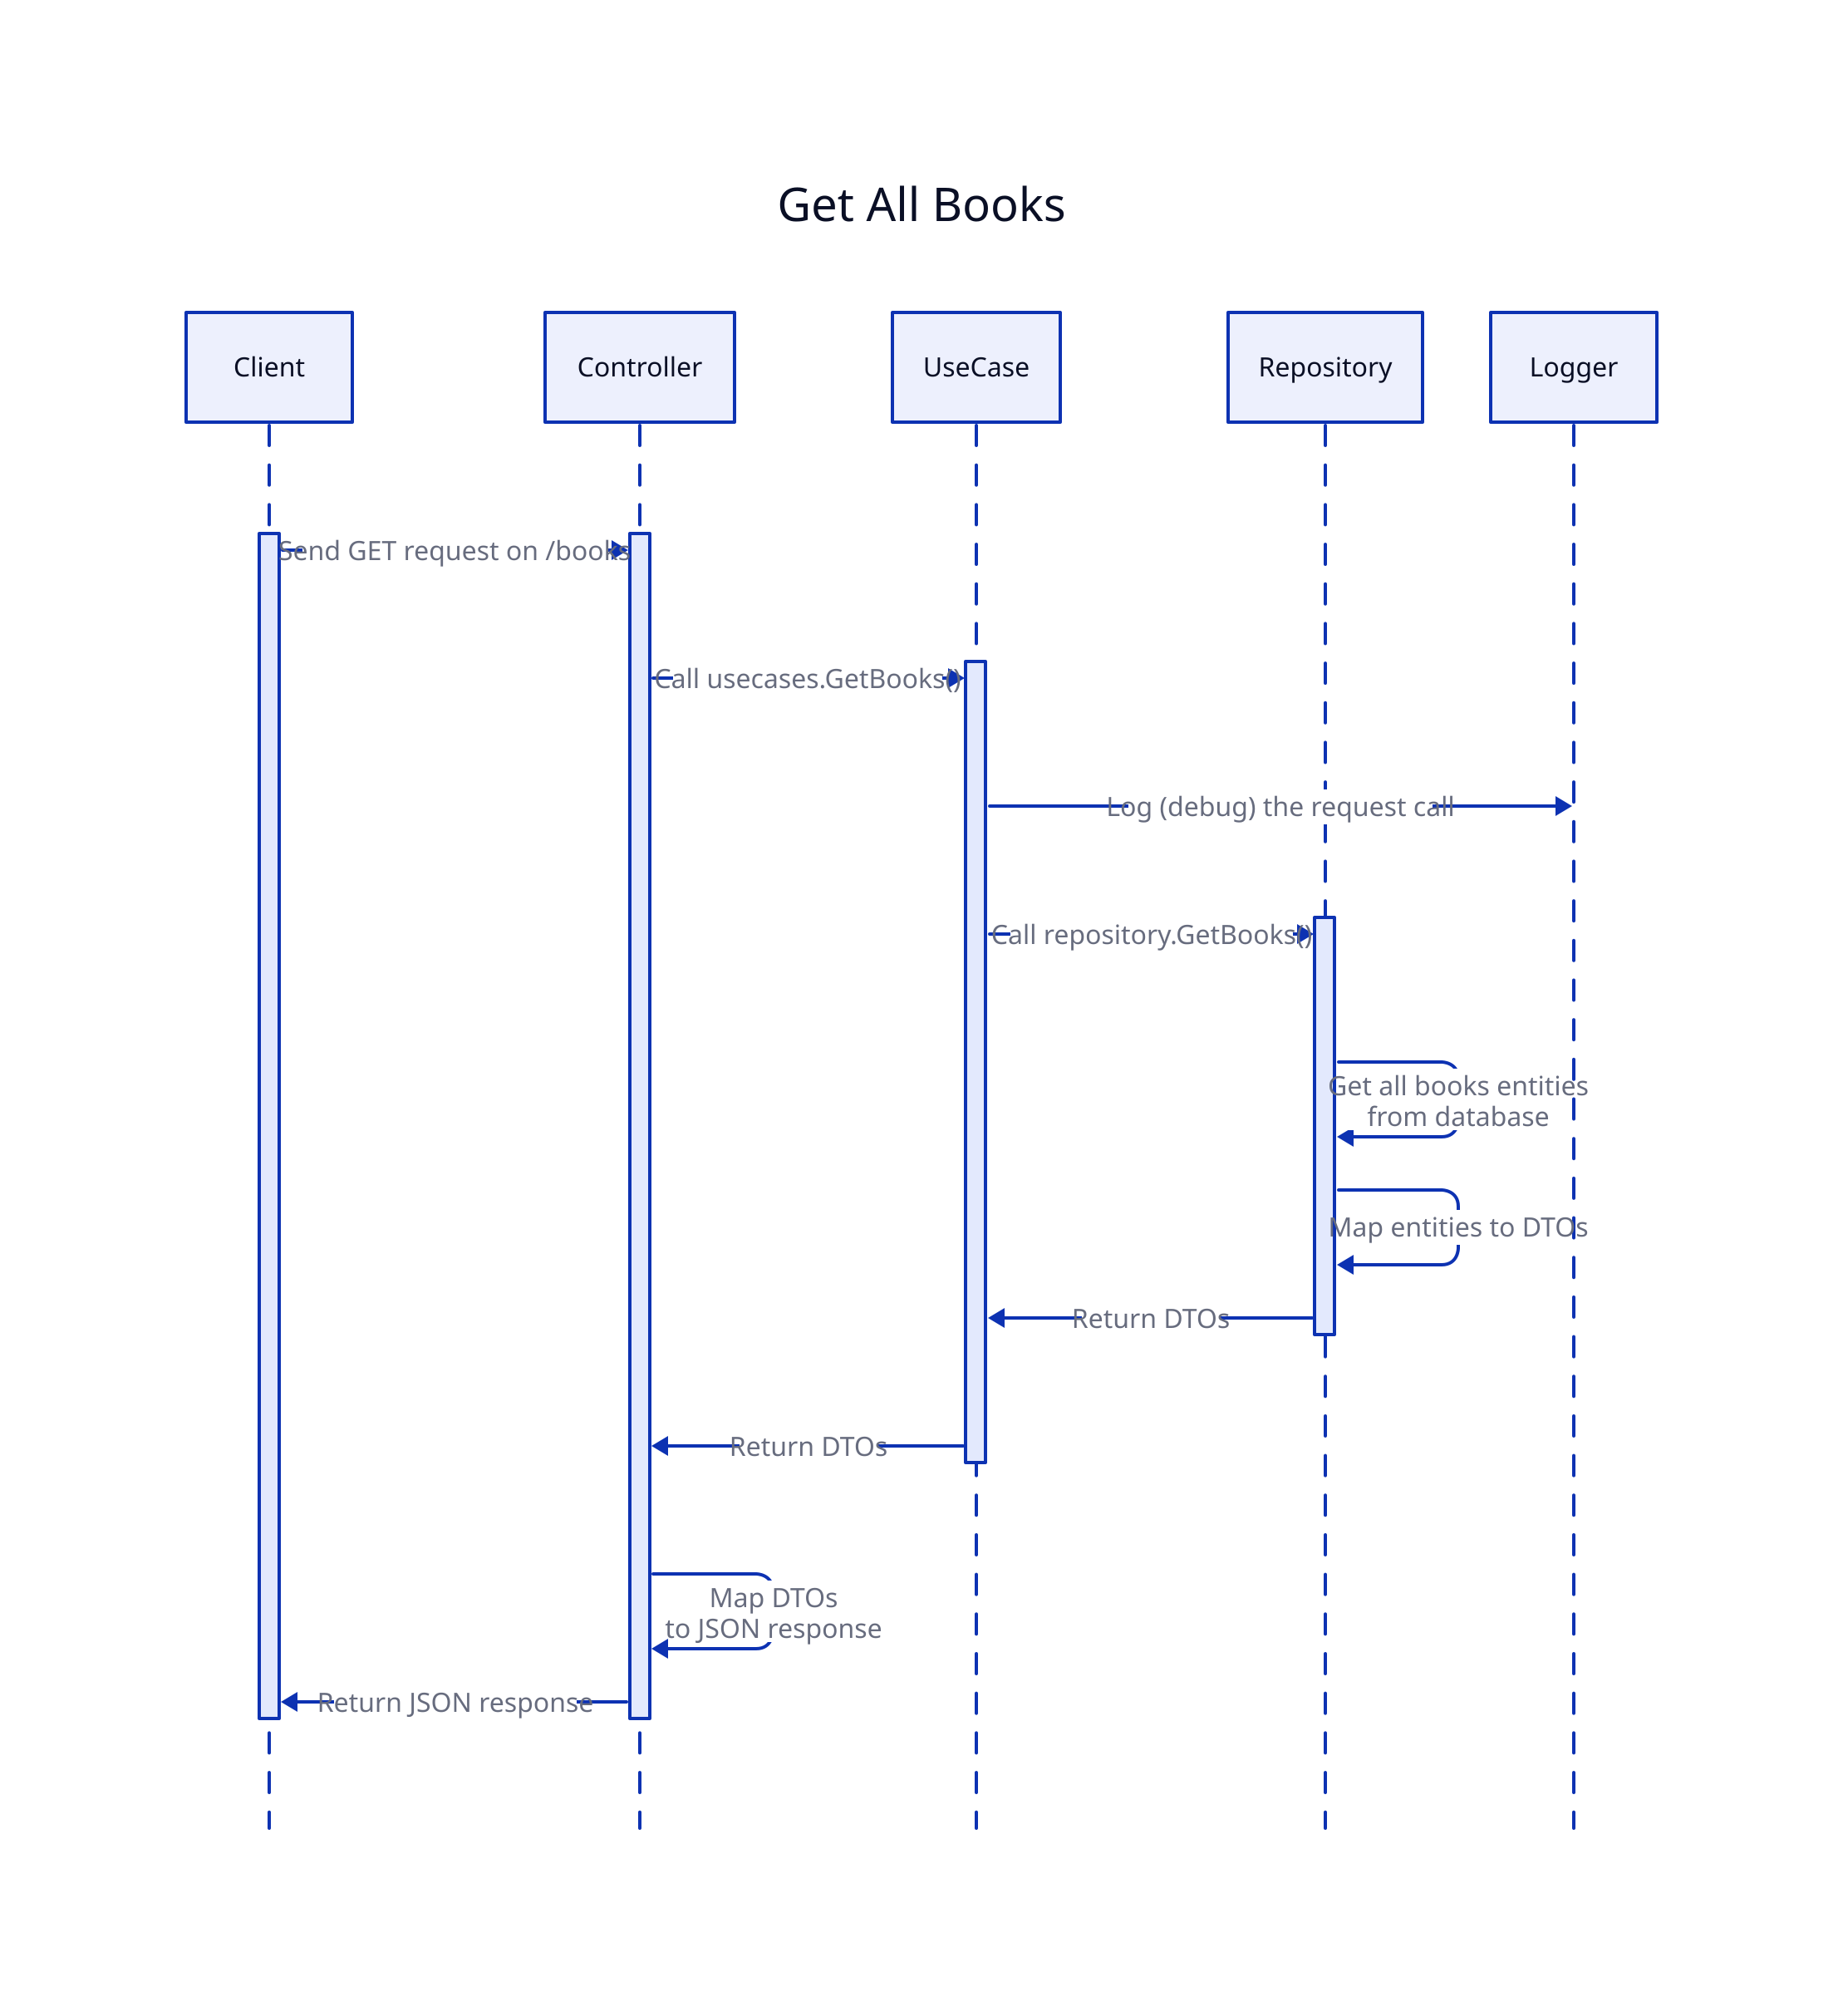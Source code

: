 direction: down

get_all_books: Get All Books {
    shape: sequence_diagram
    
    client: Client
    controller: Controller
    usecase: UseCase
    repository: Repository
    logger: Logger

    client.get_all_books -> controller.get_all_books: Send GET request on /books
    controller.get_all_books -> usecase.get_all_books: Call usecases.GetBooks()
    usecase.get_all_books -> logger: Log (debug) the request call
    usecase.get_all_books -> repository.get_all_books: Call repository.GetBooks()
    repository.get_all_books -> repository.get_all_books: Get all books entities\nfrom database
    repository.get_all_books -> repository.get_all_books: Map entities to DTOs
    repository.get_all_books -> usecase.get_all_books: Return DTOs
    usecase.get_all_books -> controller.get_all_books: Return DTOs
    controller.get_all_books -> controller.get_all_books: Map DTOs\nto JSON response
    controller.get_all_books -> client.get_all_books: Return JSON response
}
